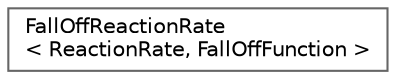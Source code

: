 digraph "Graphical Class Hierarchy"
{
 // LATEX_PDF_SIZE
  bgcolor="transparent";
  edge [fontname=Helvetica,fontsize=10,labelfontname=Helvetica,labelfontsize=10];
  node [fontname=Helvetica,fontsize=10,shape=box,height=0.2,width=0.4];
  rankdir="LR";
  Node0 [id="Node000000",label="FallOffReactionRate\l\< ReactionRate, FallOffFunction \>",height=0.2,width=0.4,color="grey40", fillcolor="white", style="filled",URL="$classFoam_1_1FallOffReactionRate.html",tooltip="General class for handling unimolecular/recombination fall-off reactions."];
}
